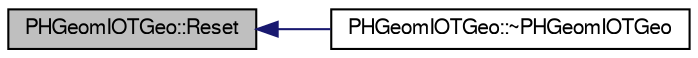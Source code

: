 digraph "PHGeomIOTGeo::Reset"
{
  bgcolor="transparent";
  edge [fontname="FreeSans",fontsize="10",labelfontname="FreeSans",labelfontsize="10"];
  node [fontname="FreeSans",fontsize="10",shape=record];
  rankdir="LR";
  Node1 [label="PHGeomIOTGeo::Reset",height=0.2,width=0.4,color="black", fillcolor="grey75", style="filled" fontcolor="black"];
  Node1 -> Node2 [dir="back",color="midnightblue",fontsize="10",style="solid",fontname="FreeSans"];
  Node2 [label="PHGeomIOTGeo::~PHGeomIOTGeo",height=0.2,width=0.4,color="black",URL="$de/de3/classPHGeomIOTGeo.html#a12b8681f306232a593882f159ef9a5be"];
}
